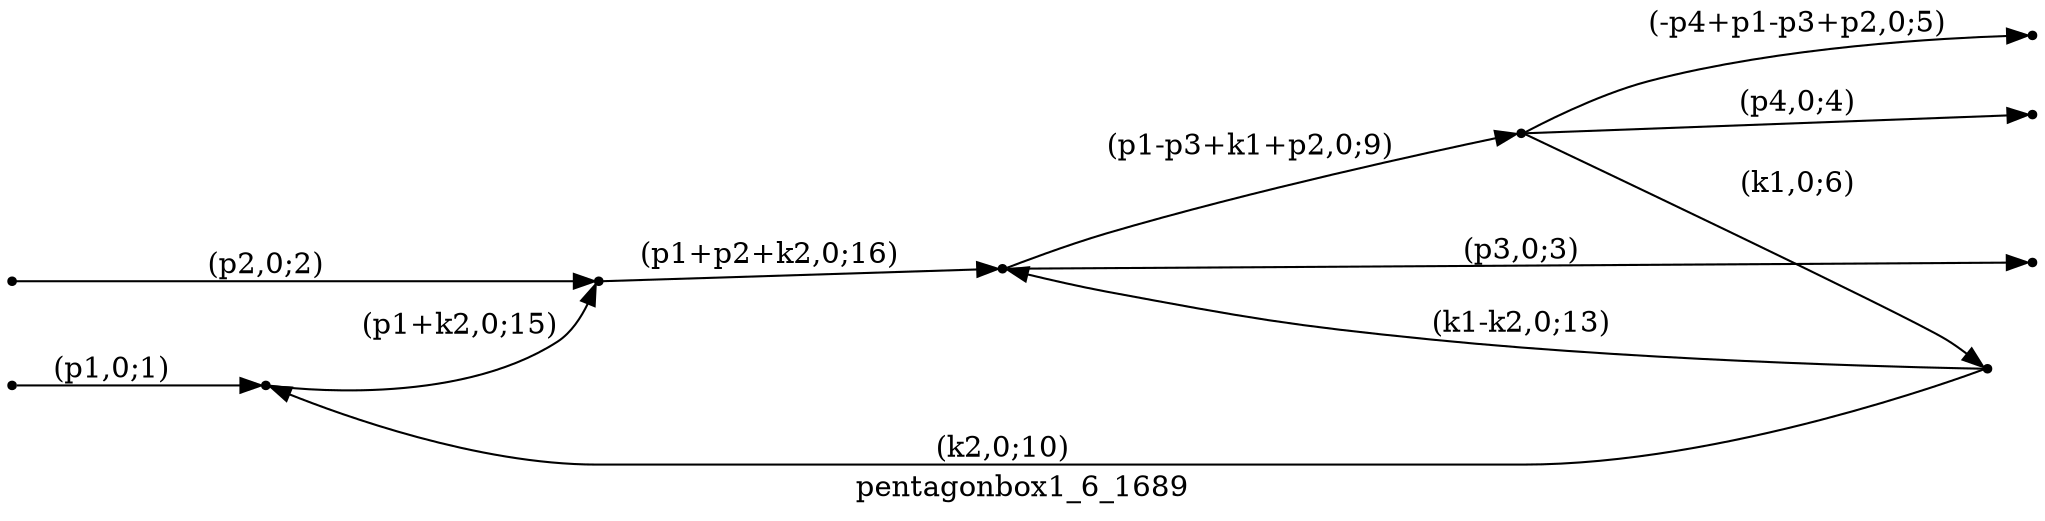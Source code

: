digraph pentagonbox1_6_1689 {
  label="pentagonbox1_6_1689";
  rankdir="LR";
  subgraph edges {
    -1 -> 4 [label="(p1,0;1)"];
    -2 -> 5 [label="(p2,0;2)"];
    3 -> -3 [label="(p3,0;3)"];
    1 -> -4 [label="(p4,0;4)"];
    1 -> -5 [label="(-p4+p1-p3+p2,0;5)"];
    1 -> 2 [label="(k1,0;6)"];
    3 -> 1 [label="(p1-p3+k1+p2,0;9)"];
    2 -> 4 [label="(k2,0;10)"];
    2 -> 3 [label="(k1-k2,0;13)"];
    4 -> 5 [label="(p1+k2,0;15)"];
    5 -> 3 [label="(p1+p2+k2,0;16)"];
  }
  subgraph incoming { rank="source"; -1; -2; }
  subgraph outgoing { rank="sink"; -3; -4; -5; }
-5 [shape=point];
-4 [shape=point];
-3 [shape=point];
-2 [shape=point];
-1 [shape=point];
1 [shape=point];
2 [shape=point];
3 [shape=point];
4 [shape=point];
5 [shape=point];
}

